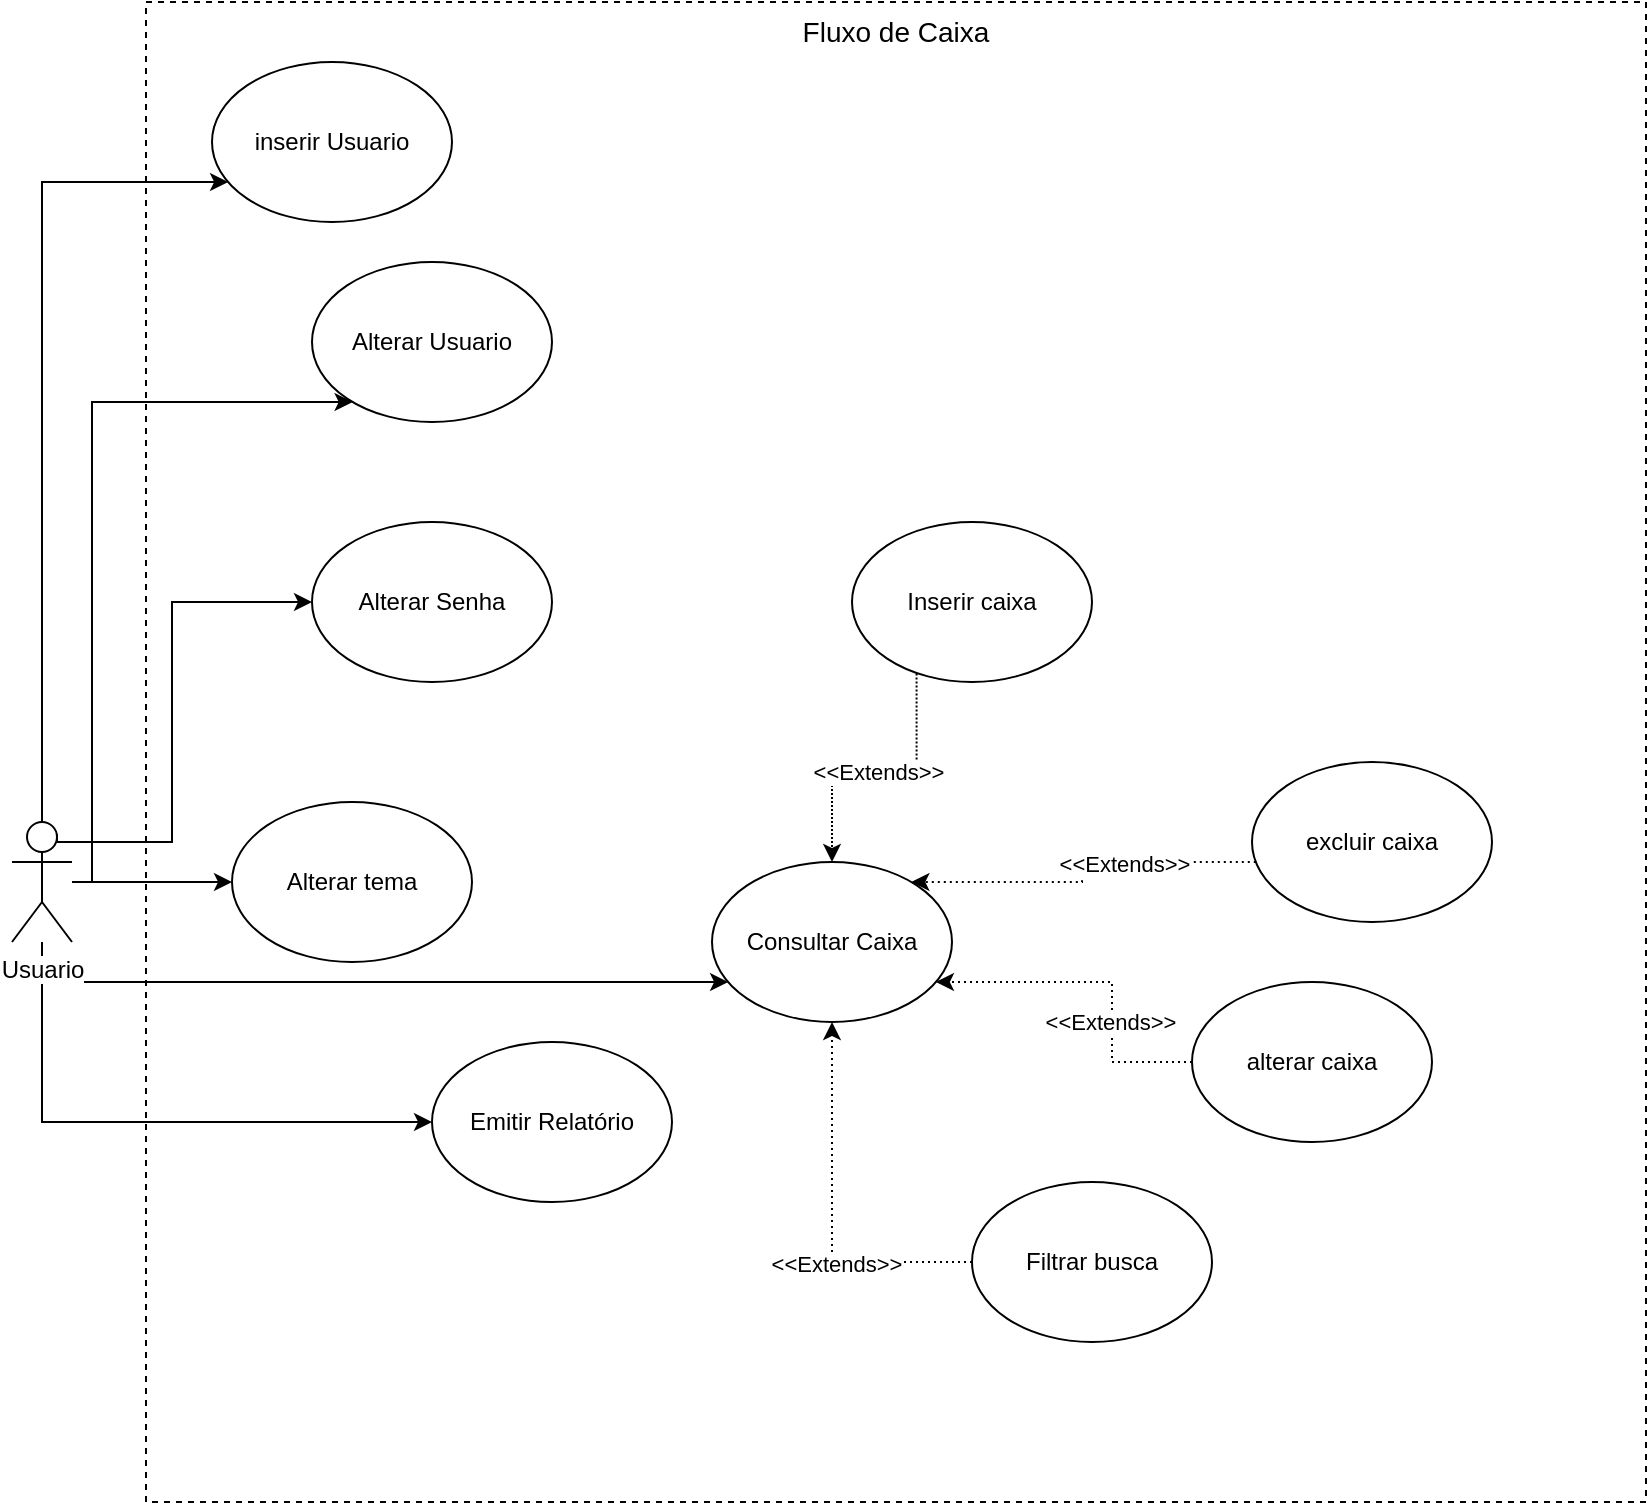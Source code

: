 <mxfile version="13.8.6" type="device"><diagram id="q-3Jjc6AP4NlZX8kRpfz" name="Page-1"><mxGraphModel dx="1375" dy="825" grid="1" gridSize="10" guides="1" tooltips="1" connect="1" arrows="1" fold="1" page="1" pageScale="1" pageWidth="827" pageHeight="1169" math="0" shadow="0"><root><mxCell id="0"/><mxCell id="1" parent="0"/><mxCell id="zZ65YOsCODixttvFFIzW-1" value="&lt;font style=&quot;font-size: 14px&quot;&gt;Fluxo de Caixa&lt;/font&gt;" style="whiteSpace=wrap;html=1;aspect=fixed;dashed=1;verticalAlign=top;" parent="1" vertex="1"><mxGeometry x="347" y="40" width="750" height="750" as="geometry"/></mxCell><mxCell id="zZ65YOsCODixttvFFIzW-17" style="edgeStyle=orthogonalEdgeStyle;rounded=0;orthogonalLoop=1;jettySize=auto;html=1;" parent="1" source="zZ65YOsCODixttvFFIzW-2" target="zZ65YOsCODixttvFFIzW-15" edge="1"><mxGeometry relative="1" as="geometry"><Array as="points"><mxPoint x="295" y="130"/></Array></mxGeometry></mxCell><mxCell id="zZ65YOsCODixttvFFIzW-18" style="edgeStyle=orthogonalEdgeStyle;rounded=0;orthogonalLoop=1;jettySize=auto;html=1;" parent="1" source="zZ65YOsCODixttvFFIzW-2" target="zZ65YOsCODixttvFFIzW-16" edge="1"><mxGeometry relative="1" as="geometry"><Array as="points"><mxPoint x="450" y="470"/><mxPoint x="450" y="470"/></Array></mxGeometry></mxCell><mxCell id="zZ65YOsCODixttvFFIzW-20" style="edgeStyle=orthogonalEdgeStyle;rounded=0;orthogonalLoop=1;jettySize=auto;html=1;" parent="1" source="zZ65YOsCODixttvFFIzW-2" target="zZ65YOsCODixttvFFIzW-19" edge="1"><mxGeometry relative="1" as="geometry"><Array as="points"><mxPoint x="295" y="600"/></Array></mxGeometry></mxCell><mxCell id="zZ65YOsCODixttvFFIzW-22" style="edgeStyle=orthogonalEdgeStyle;rounded=0;orthogonalLoop=1;jettySize=auto;html=1;" parent="1" source="zZ65YOsCODixttvFFIzW-2" target="zZ65YOsCODixttvFFIzW-21" edge="1"><mxGeometry relative="1" as="geometry"><Array as="points"><mxPoint x="295" y="530"/></Array></mxGeometry></mxCell><mxCell id="ioDuN-tegYMOGhSLV0u4-7" style="edgeStyle=orthogonalEdgeStyle;rounded=0;orthogonalLoop=1;jettySize=auto;html=1;" edge="1" parent="1" source="zZ65YOsCODixttvFFIzW-2" target="ioDuN-tegYMOGhSLV0u4-5"><mxGeometry relative="1" as="geometry"><Array as="points"><mxPoint x="320" y="480"/><mxPoint x="320" y="240"/></Array></mxGeometry></mxCell><mxCell id="zZ65YOsCODixttvFFIzW-2" value="Usuario" style="shape=umlActor;verticalLabelPosition=bottom;labelBackgroundColor=#ffffff;verticalAlign=top;html=1;outlineConnect=0;" parent="1" vertex="1"><mxGeometry x="280" y="450" width="30" height="60" as="geometry"/></mxCell><mxCell id="zZ65YOsCODixttvFFIzW-15" value="inserir Usuario" style="ellipse;whiteSpace=wrap;html=1;" parent="1" vertex="1"><mxGeometry x="380" y="70" width="120" height="80" as="geometry"/></mxCell><mxCell id="zZ65YOsCODixttvFFIzW-16" value="Alterar tema" style="ellipse;whiteSpace=wrap;html=1;" parent="1" vertex="1"><mxGeometry x="390" y="440" width="120" height="80" as="geometry"/></mxCell><mxCell id="zZ65YOsCODixttvFFIzW-19" value="Emitir Relatório" style="ellipse;whiteSpace=wrap;html=1;" parent="1" vertex="1"><mxGeometry x="490" y="560" width="120" height="80" as="geometry"/></mxCell><mxCell id="ioDuN-tegYMOGhSLV0u4-3" value="&amp;lt;&amp;lt;Extends&amp;gt;&amp;gt;" style="edgeStyle=orthogonalEdgeStyle;rounded=0;orthogonalLoop=1;jettySize=auto;html=1;dashed=1;dashPattern=1 1;exitX=0.269;exitY=0.947;exitDx=0;exitDy=0;exitPerimeter=0;" edge="1" parent="1" source="ioDuN-tegYMOGhSLV0u4-1" target="zZ65YOsCODixttvFFIzW-21"><mxGeometry relative="1" as="geometry"/></mxCell><mxCell id="zZ65YOsCODixttvFFIzW-21" value="Consultar Caixa" style="ellipse;whiteSpace=wrap;html=1;" parent="1" vertex="1"><mxGeometry x="630" y="470" width="120" height="80" as="geometry"/></mxCell><mxCell id="zZ65YOsCODixttvFFIzW-26" style="edgeStyle=orthogonalEdgeStyle;rounded=0;orthogonalLoop=1;jettySize=auto;html=1;dashed=1;dashPattern=1 2;" parent="1" source="zZ65YOsCODixttvFFIzW-23" target="zZ65YOsCODixttvFFIzW-21" edge="1"><mxGeometry relative="1" as="geometry"><Array as="points"><mxPoint x="690" y="670"/></Array></mxGeometry></mxCell><mxCell id="zZ65YOsCODixttvFFIzW-27" value="&amp;lt;&amp;lt;Extends&amp;gt;&amp;gt;" style="edgeLabel;html=1;align=center;verticalAlign=middle;resizable=0;points=[];" parent="zZ65YOsCODixttvFFIzW-26" vertex="1" connectable="0"><mxGeometry x="-0.277" y="1" relative="1" as="geometry"><mxPoint as="offset"/></mxGeometry></mxCell><mxCell id="zZ65YOsCODixttvFFIzW-23" value="Filtrar busca" style="ellipse;whiteSpace=wrap;html=1;" parent="1" vertex="1"><mxGeometry x="760" y="630" width="120" height="80" as="geometry"/></mxCell><mxCell id="zZ65YOsCODixttvFFIzW-28" value="alterar caixa" style="ellipse;whiteSpace=wrap;html=1;" parent="1" vertex="1"><mxGeometry x="870" y="530" width="120" height="80" as="geometry"/></mxCell><mxCell id="zZ65YOsCODixttvFFIzW-29" value="excluir caixa" style="ellipse;whiteSpace=wrap;html=1;" parent="1" vertex="1"><mxGeometry x="900" y="420" width="120" height="80" as="geometry"/></mxCell><mxCell id="zZ65YOsCODixttvFFIzW-30" style="edgeStyle=orthogonalEdgeStyle;rounded=0;orthogonalLoop=1;jettySize=auto;html=1;dashed=1;dashPattern=1 2;" parent="1" source="zZ65YOsCODixttvFFIzW-29" target="zZ65YOsCODixttvFFIzW-21" edge="1"><mxGeometry relative="1" as="geometry"><mxPoint x="890" y="540" as="sourcePoint"/><mxPoint x="770" y="540" as="targetPoint"/><Array as="points"><mxPoint x="815" y="470"/><mxPoint x="815" y="480"/></Array></mxGeometry></mxCell><mxCell id="zZ65YOsCODixttvFFIzW-31" value="&amp;lt;&amp;lt;Extends&amp;gt;&amp;gt;" style="edgeLabel;html=1;align=center;verticalAlign=middle;resizable=0;points=[];" parent="zZ65YOsCODixttvFFIzW-30" vertex="1" connectable="0"><mxGeometry x="-0.277" y="1" relative="1" as="geometry"><mxPoint as="offset"/></mxGeometry></mxCell><mxCell id="zZ65YOsCODixttvFFIzW-32" style="edgeStyle=orthogonalEdgeStyle;rounded=0;orthogonalLoop=1;jettySize=auto;html=1;dashed=1;dashPattern=1 2;" parent="1" source="zZ65YOsCODixttvFFIzW-28" target="zZ65YOsCODixttvFFIzW-21" edge="1"><mxGeometry relative="1" as="geometry"><mxPoint x="900" y="550" as="sourcePoint"/><mxPoint x="780" y="550" as="targetPoint"/><Array as="points"><mxPoint x="830" y="570"/><mxPoint x="830" y="530"/></Array></mxGeometry></mxCell><mxCell id="zZ65YOsCODixttvFFIzW-33" value="&amp;lt;&amp;lt;Extends&amp;gt;&amp;gt;" style="edgeLabel;html=1;align=center;verticalAlign=middle;resizable=0;points=[];" parent="zZ65YOsCODixttvFFIzW-32" vertex="1" connectable="0"><mxGeometry x="-0.277" y="1" relative="1" as="geometry"><mxPoint as="offset"/></mxGeometry></mxCell><mxCell id="ioDuN-tegYMOGhSLV0u4-1" value="Inserir caixa" style="ellipse;whiteSpace=wrap;html=1;" vertex="1" parent="1"><mxGeometry x="700" y="300" width="120" height="80" as="geometry"/></mxCell><mxCell id="ioDuN-tegYMOGhSLV0u4-9" value="" style="edgeStyle=orthogonalEdgeStyle;rounded=0;orthogonalLoop=1;jettySize=auto;html=1;exitX=0.75;exitY=0.1;exitDx=0;exitDy=0;exitPerimeter=0;" edge="1" parent="1" source="zZ65YOsCODixttvFFIzW-2" target="ioDuN-tegYMOGhSLV0u4-8"><mxGeometry relative="1" as="geometry"><Array as="points"><mxPoint x="303" y="460"/><mxPoint x="360" y="460"/><mxPoint x="360" y="340"/></Array></mxGeometry></mxCell><mxCell id="ioDuN-tegYMOGhSLV0u4-5" value="Alterar Usuario" style="ellipse;whiteSpace=wrap;html=1;" vertex="1" parent="1"><mxGeometry x="430" y="170" width="120" height="80" as="geometry"/></mxCell><mxCell id="ioDuN-tegYMOGhSLV0u4-8" value="Alterar Senha" style="ellipse;whiteSpace=wrap;html=1;" vertex="1" parent="1"><mxGeometry x="430" y="300" width="120" height="80" as="geometry"/></mxCell></root></mxGraphModel></diagram></mxfile>